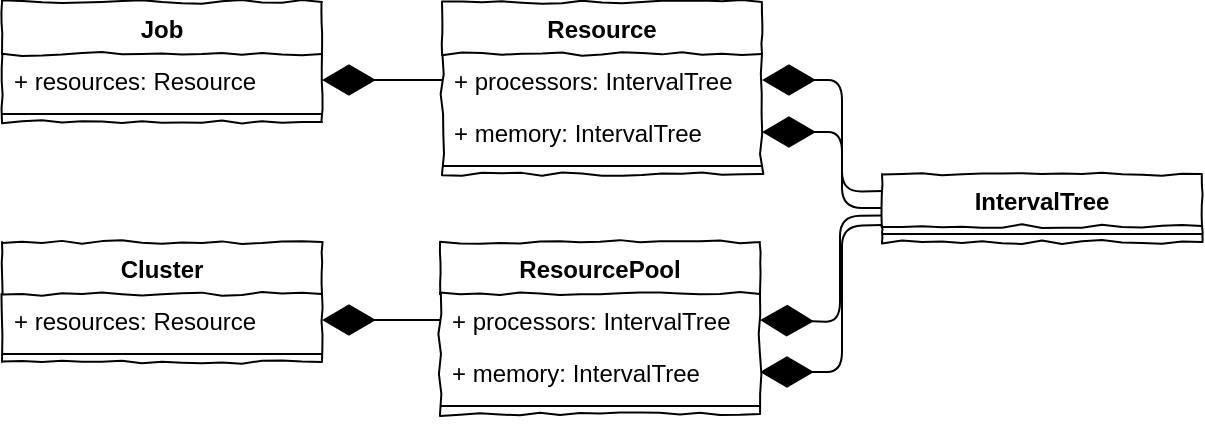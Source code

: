 <mxfile version="13.6.2" type="device"><diagram id="j4lIVj7C0_MCUy1W32IY" name="Page-1"><mxGraphModel dx="715" dy="421" grid="1" gridSize="10" guides="1" tooltips="1" connect="1" arrows="1" fold="1" page="1" pageScale="1" pageWidth="850" pageHeight="1100" math="0" shadow="0"><root><mxCell id="0"/><mxCell id="1" parent="0"/><mxCell id="-XPlf_7uo-q8v_fcAyEX-14" value="Resource" style="swimlane;fontStyle=1;align=center;verticalAlign=top;childLayout=stackLayout;horizontal=1;startSize=26;horizontalStack=0;resizeParent=1;resizeParentMax=0;resizeLast=0;collapsible=1;marginBottom=0;comic=1;" vertex="1" parent="1"><mxGeometry x="400" y="50" width="160" height="86" as="geometry"/></mxCell><mxCell id="-XPlf_7uo-q8v_fcAyEX-15" value="+ processors: IntervalTree" style="text;strokeColor=none;fillColor=none;align=left;verticalAlign=top;spacingLeft=4;spacingRight=4;overflow=hidden;rotatable=0;points=[[0,0.5],[1,0.5]];portConstraint=eastwest;" vertex="1" parent="-XPlf_7uo-q8v_fcAyEX-14"><mxGeometry y="26" width="160" height="26" as="geometry"/></mxCell><mxCell id="-XPlf_7uo-q8v_fcAyEX-16" value="+ memory: IntervalTree" style="text;strokeColor=none;fillColor=none;align=left;verticalAlign=top;spacingLeft=4;spacingRight=4;overflow=hidden;rotatable=0;points=[[0,0.5],[1,0.5]];portConstraint=eastwest;" vertex="1" parent="-XPlf_7uo-q8v_fcAyEX-14"><mxGeometry y="52" width="160" height="26" as="geometry"/></mxCell><mxCell id="-XPlf_7uo-q8v_fcAyEX-17" value="" style="line;strokeWidth=1;fillColor=none;align=left;verticalAlign=middle;spacingTop=-1;spacingLeft=3;spacingRight=3;rotatable=0;labelPosition=right;points=[];portConstraint=eastwest;" vertex="1" parent="-XPlf_7uo-q8v_fcAyEX-14"><mxGeometry y="78" width="160" height="8" as="geometry"/></mxCell><mxCell id="-XPlf_7uo-q8v_fcAyEX-19" value="Job" style="swimlane;fontStyle=1;align=center;verticalAlign=top;childLayout=stackLayout;horizontal=1;startSize=26;horizontalStack=0;resizeParent=1;resizeParentMax=0;resizeLast=0;collapsible=1;marginBottom=0;comic=1;" vertex="1" parent="1"><mxGeometry x="180" y="50" width="160" height="60" as="geometry"/></mxCell><mxCell id="-XPlf_7uo-q8v_fcAyEX-20" value="+ resources: Resource" style="text;strokeColor=none;fillColor=none;align=left;verticalAlign=top;spacingLeft=4;spacingRight=4;overflow=hidden;rotatable=0;points=[[0,0.5],[1,0.5]];portConstraint=eastwest;" vertex="1" parent="-XPlf_7uo-q8v_fcAyEX-19"><mxGeometry y="26" width="160" height="26" as="geometry"/></mxCell><mxCell id="-XPlf_7uo-q8v_fcAyEX-21" value="" style="line;strokeWidth=1;fillColor=none;align=left;verticalAlign=middle;spacingTop=-1;spacingLeft=3;spacingRight=3;rotatable=0;labelPosition=right;points=[];portConstraint=eastwest;" vertex="1" parent="-XPlf_7uo-q8v_fcAyEX-19"><mxGeometry y="52" width="160" height="8" as="geometry"/></mxCell><mxCell id="-XPlf_7uo-q8v_fcAyEX-7" value="ResourcePool" style="swimlane;fontStyle=1;align=center;verticalAlign=top;childLayout=stackLayout;horizontal=1;startSize=26;horizontalStack=0;resizeParent=1;resizeParentMax=0;resizeLast=0;collapsible=1;marginBottom=0;comic=1;" vertex="1" parent="1"><mxGeometry x="399" y="170" width="160" height="86" as="geometry"/></mxCell><mxCell id="-XPlf_7uo-q8v_fcAyEX-8" value="+ processors: IntervalTree" style="text;strokeColor=none;fillColor=none;align=left;verticalAlign=top;spacingLeft=4;spacingRight=4;overflow=hidden;rotatable=0;points=[[0,0.5],[1,0.5]];portConstraint=eastwest;" vertex="1" parent="-XPlf_7uo-q8v_fcAyEX-7"><mxGeometry y="26" width="160" height="26" as="geometry"/></mxCell><mxCell id="-XPlf_7uo-q8v_fcAyEX-11" value="+ memory: IntervalTree" style="text;strokeColor=none;fillColor=none;align=left;verticalAlign=top;spacingLeft=4;spacingRight=4;overflow=hidden;rotatable=0;points=[[0,0.5],[1,0.5]];portConstraint=eastwest;" vertex="1" parent="-XPlf_7uo-q8v_fcAyEX-7"><mxGeometry y="52" width="160" height="26" as="geometry"/></mxCell><mxCell id="-XPlf_7uo-q8v_fcAyEX-9" value="" style="line;strokeWidth=1;fillColor=none;align=left;verticalAlign=middle;spacingTop=-1;spacingLeft=3;spacingRight=3;rotatable=0;labelPosition=right;points=[];portConstraint=eastwest;" vertex="1" parent="-XPlf_7uo-q8v_fcAyEX-7"><mxGeometry y="78" width="160" height="8" as="geometry"/></mxCell><mxCell id="-XPlf_7uo-q8v_fcAyEX-2" value="Cluster" style="swimlane;fontStyle=1;align=center;verticalAlign=top;childLayout=stackLayout;horizontal=1;startSize=26;horizontalStack=0;resizeParent=1;resizeParentMax=0;resizeLast=0;collapsible=1;marginBottom=0;comic=1;" vertex="1" parent="1"><mxGeometry x="180" y="170" width="160" height="60" as="geometry"/></mxCell><mxCell id="-XPlf_7uo-q8v_fcAyEX-3" value="+ resources: Resource" style="text;strokeColor=none;fillColor=none;align=left;verticalAlign=top;spacingLeft=4;spacingRight=4;overflow=hidden;rotatable=0;points=[[0,0.5],[1,0.5]];portConstraint=eastwest;" vertex="1" parent="-XPlf_7uo-q8v_fcAyEX-2"><mxGeometry y="26" width="160" height="26" as="geometry"/></mxCell><mxCell id="-XPlf_7uo-q8v_fcAyEX-4" value="" style="line;strokeWidth=1;fillColor=none;align=left;verticalAlign=middle;spacingTop=-1;spacingLeft=3;spacingRight=3;rotatable=0;labelPosition=right;points=[];portConstraint=eastwest;" vertex="1" parent="-XPlf_7uo-q8v_fcAyEX-2"><mxGeometry y="52" width="160" height="8" as="geometry"/></mxCell><mxCell id="-XPlf_7uo-q8v_fcAyEX-22" value="IntervalTree" style="swimlane;fontStyle=1;align=center;verticalAlign=top;childLayout=stackLayout;horizontal=1;startSize=26;horizontalStack=0;resizeParent=1;resizeParentMax=0;resizeLast=0;collapsible=1;marginBottom=0;comic=1;" vertex="1" parent="1"><mxGeometry x="620" y="136" width="160" height="34" as="geometry"/></mxCell><mxCell id="-XPlf_7uo-q8v_fcAyEX-24" value="" style="line;strokeWidth=1;fillColor=none;align=left;verticalAlign=middle;spacingTop=-1;spacingLeft=3;spacingRight=3;rotatable=0;labelPosition=right;points=[];portConstraint=eastwest;" vertex="1" parent="-XPlf_7uo-q8v_fcAyEX-22"><mxGeometry y="26" width="160" height="8" as="geometry"/></mxCell><mxCell id="-XPlf_7uo-q8v_fcAyEX-27" value="" style="endArrow=diamondThin;endFill=1;endSize=24;html=1;entryX=1;entryY=0.5;entryDx=0;entryDy=0;exitX=0;exitY=0.5;exitDx=0;exitDy=0;" edge="1" parent="1" source="-XPlf_7uo-q8v_fcAyEX-15" target="-XPlf_7uo-q8v_fcAyEX-20"><mxGeometry width="160" relative="1" as="geometry"><mxPoint x="470" y="400" as="sourcePoint"/><mxPoint x="630" y="400" as="targetPoint"/></mxGeometry></mxCell><mxCell id="-XPlf_7uo-q8v_fcAyEX-29" value="" style="endArrow=diamondThin;endFill=1;endSize=24;html=1;entryX=1;entryY=0.5;entryDx=0;entryDy=0;exitX=0;exitY=0.25;exitDx=0;exitDy=0;" edge="1" parent="1" source="-XPlf_7uo-q8v_fcAyEX-22" target="-XPlf_7uo-q8v_fcAyEX-15"><mxGeometry width="160" relative="1" as="geometry"><mxPoint x="470" y="400" as="sourcePoint"/><mxPoint x="630" y="400" as="targetPoint"/><Array as="points"><mxPoint x="600" y="145"/><mxPoint x="600" y="89"/></Array></mxGeometry></mxCell><mxCell id="-XPlf_7uo-q8v_fcAyEX-30" value="" style="endArrow=diamondThin;endFill=1;endSize=24;html=1;entryX=1;entryY=0.5;entryDx=0;entryDy=0;exitX=0;exitY=0.5;exitDx=0;exitDy=0;" edge="1" parent="1" source="-XPlf_7uo-q8v_fcAyEX-22" target="-XPlf_7uo-q8v_fcAyEX-16"><mxGeometry width="160" relative="1" as="geometry"><mxPoint x="630" y="154.5" as="sourcePoint"/><mxPoint x="570" y="99" as="targetPoint"/><Array as="points"><mxPoint x="600" y="153"/><mxPoint x="600" y="115"/></Array></mxGeometry></mxCell><mxCell id="-XPlf_7uo-q8v_fcAyEX-31" value="" style="endArrow=diamondThin;endFill=1;endSize=24;html=1;entryX=1;entryY=0.5;entryDx=0;entryDy=0;exitX=0;exitY=0.611;exitDx=0;exitDy=0;exitPerimeter=0;" edge="1" parent="1" source="-XPlf_7uo-q8v_fcAyEX-22" target="-XPlf_7uo-q8v_fcAyEX-8"><mxGeometry width="160" relative="1" as="geometry"><mxPoint x="619" y="248" as="sourcePoint"/><mxPoint x="559" y="210" as="targetPoint"/><Array as="points"><mxPoint x="599" y="157"/><mxPoint x="599" y="210"/></Array></mxGeometry></mxCell><mxCell id="-XPlf_7uo-q8v_fcAyEX-32" value="" style="endArrow=diamondThin;endFill=1;endSize=24;html=1;entryX=1;entryY=0.5;entryDx=0;entryDy=0;exitX=0;exitY=0.75;exitDx=0;exitDy=0;" edge="1" parent="1" source="-XPlf_7uo-q8v_fcAyEX-22" target="-XPlf_7uo-q8v_fcAyEX-11"><mxGeometry width="160" relative="1" as="geometry"><mxPoint x="630" y="188.75" as="sourcePoint"/><mxPoint x="569" y="236.25" as="targetPoint"/><Array as="points"><mxPoint x="600" y="162"/><mxPoint x="600" y="235"/></Array></mxGeometry></mxCell><mxCell id="-XPlf_7uo-q8v_fcAyEX-33" value="" style="endArrow=diamondThin;endFill=1;endSize=24;html=1;entryX=1;entryY=0.5;entryDx=0;entryDy=0;exitX=0;exitY=0.5;exitDx=0;exitDy=0;" edge="1" parent="1" source="-XPlf_7uo-q8v_fcAyEX-8" target="-XPlf_7uo-q8v_fcAyEX-3"><mxGeometry width="160" relative="1" as="geometry"><mxPoint x="399" y="212.76" as="sourcePoint"/><mxPoint x="339" y="212.76" as="targetPoint"/></mxGeometry></mxCell></root></mxGraphModel></diagram></mxfile>